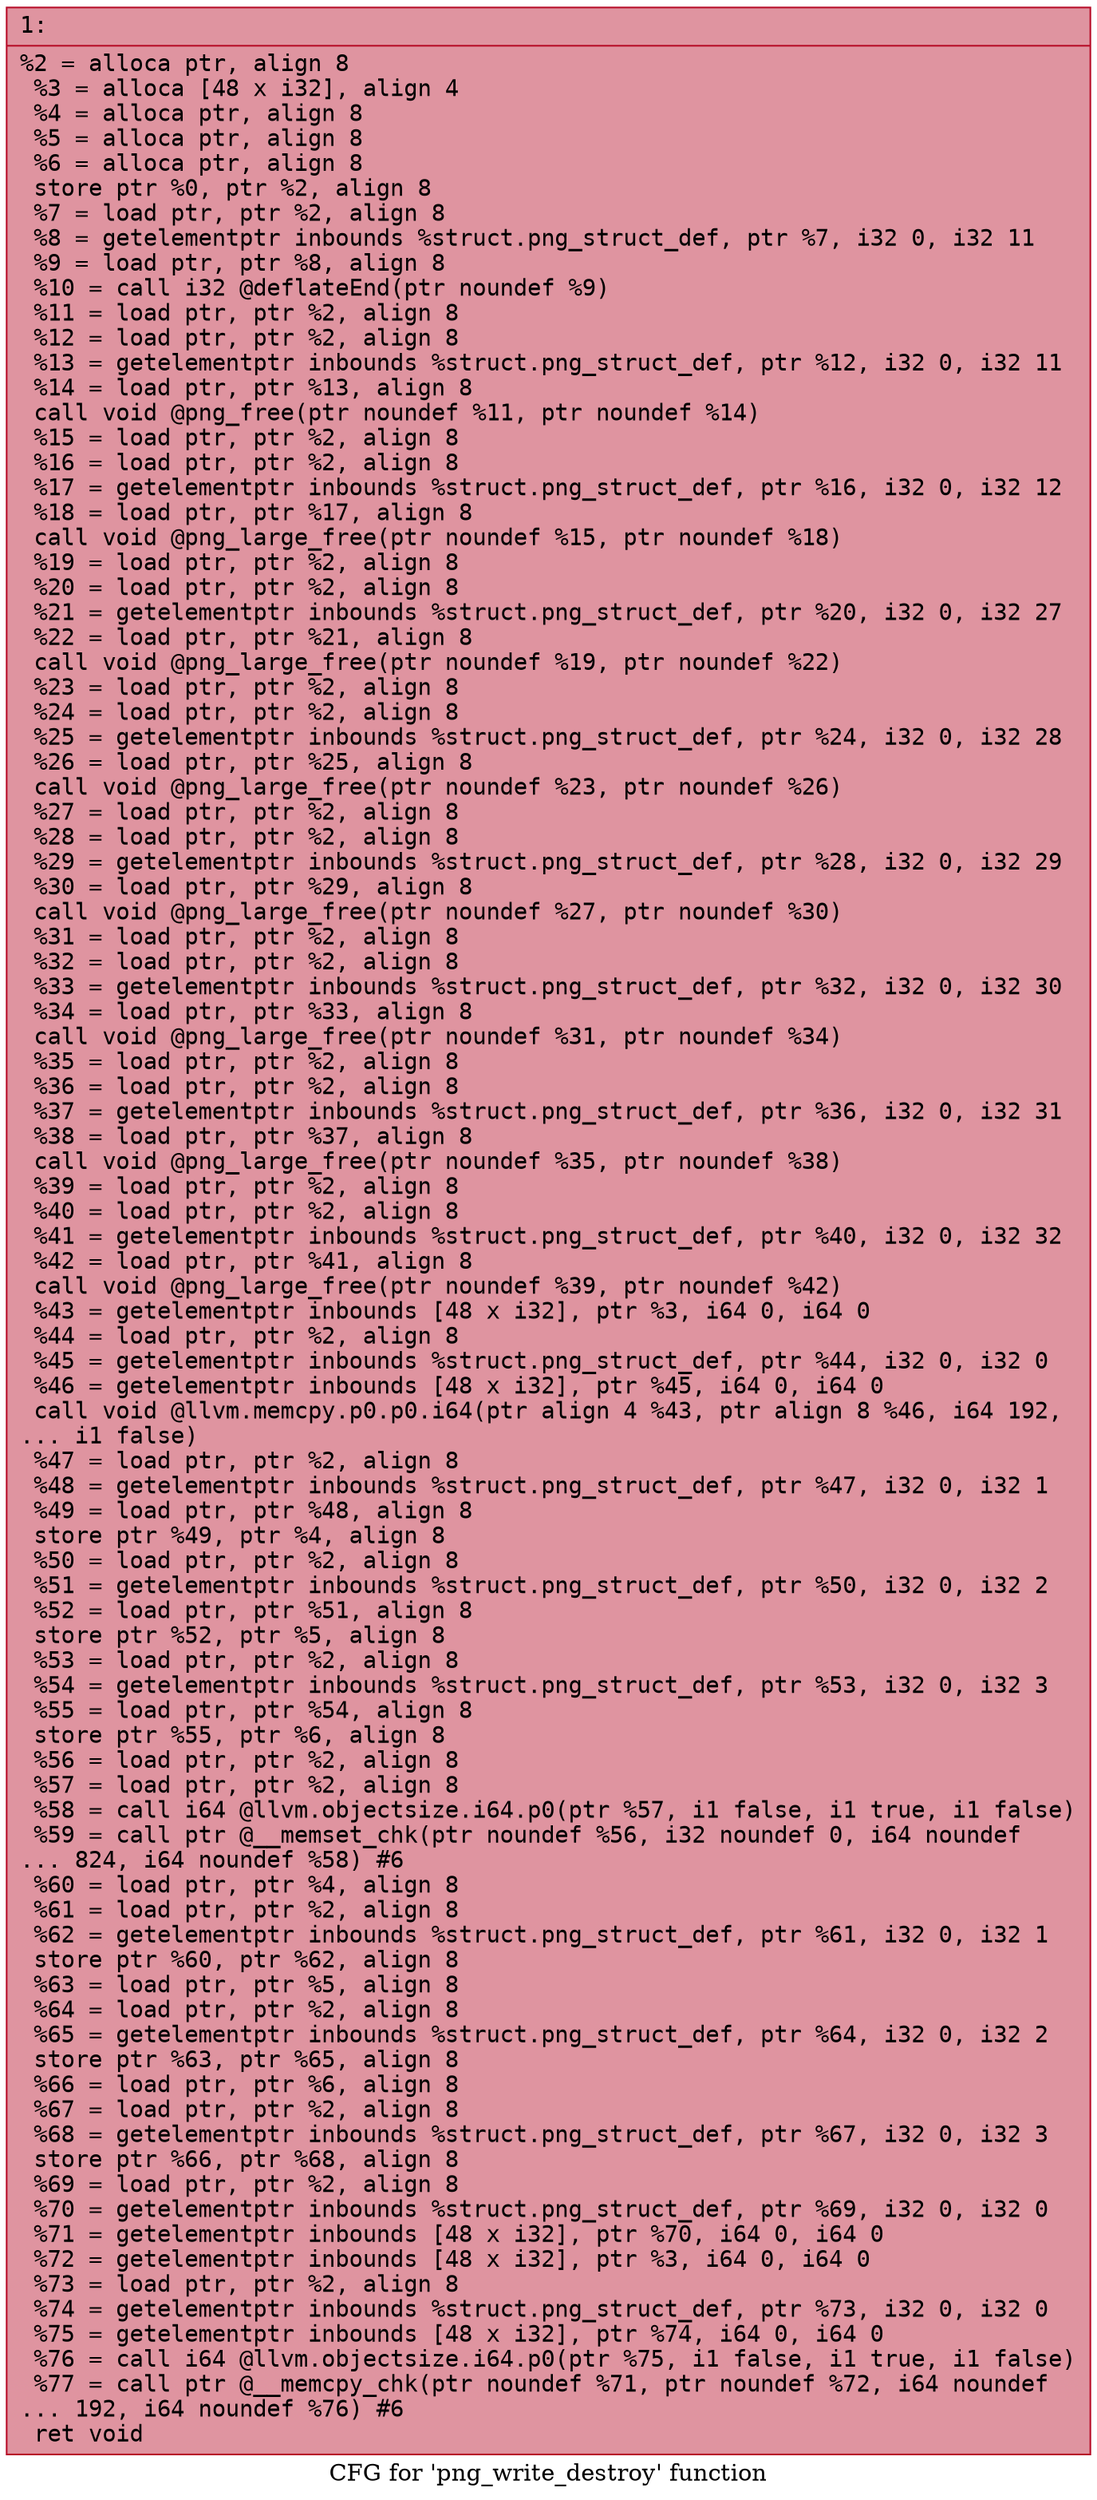 digraph "CFG for 'png_write_destroy' function" {
	label="CFG for 'png_write_destroy' function";

	Node0x6000021dd4f0 [shape=record,color="#b70d28ff", style=filled, fillcolor="#b70d2870" fontname="Courier",label="{1:\l|  %2 = alloca ptr, align 8\l  %3 = alloca [48 x i32], align 4\l  %4 = alloca ptr, align 8\l  %5 = alloca ptr, align 8\l  %6 = alloca ptr, align 8\l  store ptr %0, ptr %2, align 8\l  %7 = load ptr, ptr %2, align 8\l  %8 = getelementptr inbounds %struct.png_struct_def, ptr %7, i32 0, i32 11\l  %9 = load ptr, ptr %8, align 8\l  %10 = call i32 @deflateEnd(ptr noundef %9)\l  %11 = load ptr, ptr %2, align 8\l  %12 = load ptr, ptr %2, align 8\l  %13 = getelementptr inbounds %struct.png_struct_def, ptr %12, i32 0, i32 11\l  %14 = load ptr, ptr %13, align 8\l  call void @png_free(ptr noundef %11, ptr noundef %14)\l  %15 = load ptr, ptr %2, align 8\l  %16 = load ptr, ptr %2, align 8\l  %17 = getelementptr inbounds %struct.png_struct_def, ptr %16, i32 0, i32 12\l  %18 = load ptr, ptr %17, align 8\l  call void @png_large_free(ptr noundef %15, ptr noundef %18)\l  %19 = load ptr, ptr %2, align 8\l  %20 = load ptr, ptr %2, align 8\l  %21 = getelementptr inbounds %struct.png_struct_def, ptr %20, i32 0, i32 27\l  %22 = load ptr, ptr %21, align 8\l  call void @png_large_free(ptr noundef %19, ptr noundef %22)\l  %23 = load ptr, ptr %2, align 8\l  %24 = load ptr, ptr %2, align 8\l  %25 = getelementptr inbounds %struct.png_struct_def, ptr %24, i32 0, i32 28\l  %26 = load ptr, ptr %25, align 8\l  call void @png_large_free(ptr noundef %23, ptr noundef %26)\l  %27 = load ptr, ptr %2, align 8\l  %28 = load ptr, ptr %2, align 8\l  %29 = getelementptr inbounds %struct.png_struct_def, ptr %28, i32 0, i32 29\l  %30 = load ptr, ptr %29, align 8\l  call void @png_large_free(ptr noundef %27, ptr noundef %30)\l  %31 = load ptr, ptr %2, align 8\l  %32 = load ptr, ptr %2, align 8\l  %33 = getelementptr inbounds %struct.png_struct_def, ptr %32, i32 0, i32 30\l  %34 = load ptr, ptr %33, align 8\l  call void @png_large_free(ptr noundef %31, ptr noundef %34)\l  %35 = load ptr, ptr %2, align 8\l  %36 = load ptr, ptr %2, align 8\l  %37 = getelementptr inbounds %struct.png_struct_def, ptr %36, i32 0, i32 31\l  %38 = load ptr, ptr %37, align 8\l  call void @png_large_free(ptr noundef %35, ptr noundef %38)\l  %39 = load ptr, ptr %2, align 8\l  %40 = load ptr, ptr %2, align 8\l  %41 = getelementptr inbounds %struct.png_struct_def, ptr %40, i32 0, i32 32\l  %42 = load ptr, ptr %41, align 8\l  call void @png_large_free(ptr noundef %39, ptr noundef %42)\l  %43 = getelementptr inbounds [48 x i32], ptr %3, i64 0, i64 0\l  %44 = load ptr, ptr %2, align 8\l  %45 = getelementptr inbounds %struct.png_struct_def, ptr %44, i32 0, i32 0\l  %46 = getelementptr inbounds [48 x i32], ptr %45, i64 0, i64 0\l  call void @llvm.memcpy.p0.p0.i64(ptr align 4 %43, ptr align 8 %46, i64 192,\l... i1 false)\l  %47 = load ptr, ptr %2, align 8\l  %48 = getelementptr inbounds %struct.png_struct_def, ptr %47, i32 0, i32 1\l  %49 = load ptr, ptr %48, align 8\l  store ptr %49, ptr %4, align 8\l  %50 = load ptr, ptr %2, align 8\l  %51 = getelementptr inbounds %struct.png_struct_def, ptr %50, i32 0, i32 2\l  %52 = load ptr, ptr %51, align 8\l  store ptr %52, ptr %5, align 8\l  %53 = load ptr, ptr %2, align 8\l  %54 = getelementptr inbounds %struct.png_struct_def, ptr %53, i32 0, i32 3\l  %55 = load ptr, ptr %54, align 8\l  store ptr %55, ptr %6, align 8\l  %56 = load ptr, ptr %2, align 8\l  %57 = load ptr, ptr %2, align 8\l  %58 = call i64 @llvm.objectsize.i64.p0(ptr %57, i1 false, i1 true, i1 false)\l  %59 = call ptr @__memset_chk(ptr noundef %56, i32 noundef 0, i64 noundef\l... 824, i64 noundef %58) #6\l  %60 = load ptr, ptr %4, align 8\l  %61 = load ptr, ptr %2, align 8\l  %62 = getelementptr inbounds %struct.png_struct_def, ptr %61, i32 0, i32 1\l  store ptr %60, ptr %62, align 8\l  %63 = load ptr, ptr %5, align 8\l  %64 = load ptr, ptr %2, align 8\l  %65 = getelementptr inbounds %struct.png_struct_def, ptr %64, i32 0, i32 2\l  store ptr %63, ptr %65, align 8\l  %66 = load ptr, ptr %6, align 8\l  %67 = load ptr, ptr %2, align 8\l  %68 = getelementptr inbounds %struct.png_struct_def, ptr %67, i32 0, i32 3\l  store ptr %66, ptr %68, align 8\l  %69 = load ptr, ptr %2, align 8\l  %70 = getelementptr inbounds %struct.png_struct_def, ptr %69, i32 0, i32 0\l  %71 = getelementptr inbounds [48 x i32], ptr %70, i64 0, i64 0\l  %72 = getelementptr inbounds [48 x i32], ptr %3, i64 0, i64 0\l  %73 = load ptr, ptr %2, align 8\l  %74 = getelementptr inbounds %struct.png_struct_def, ptr %73, i32 0, i32 0\l  %75 = getelementptr inbounds [48 x i32], ptr %74, i64 0, i64 0\l  %76 = call i64 @llvm.objectsize.i64.p0(ptr %75, i1 false, i1 true, i1 false)\l  %77 = call ptr @__memcpy_chk(ptr noundef %71, ptr noundef %72, i64 noundef\l... 192, i64 noundef %76) #6\l  ret void\l}"];
}
